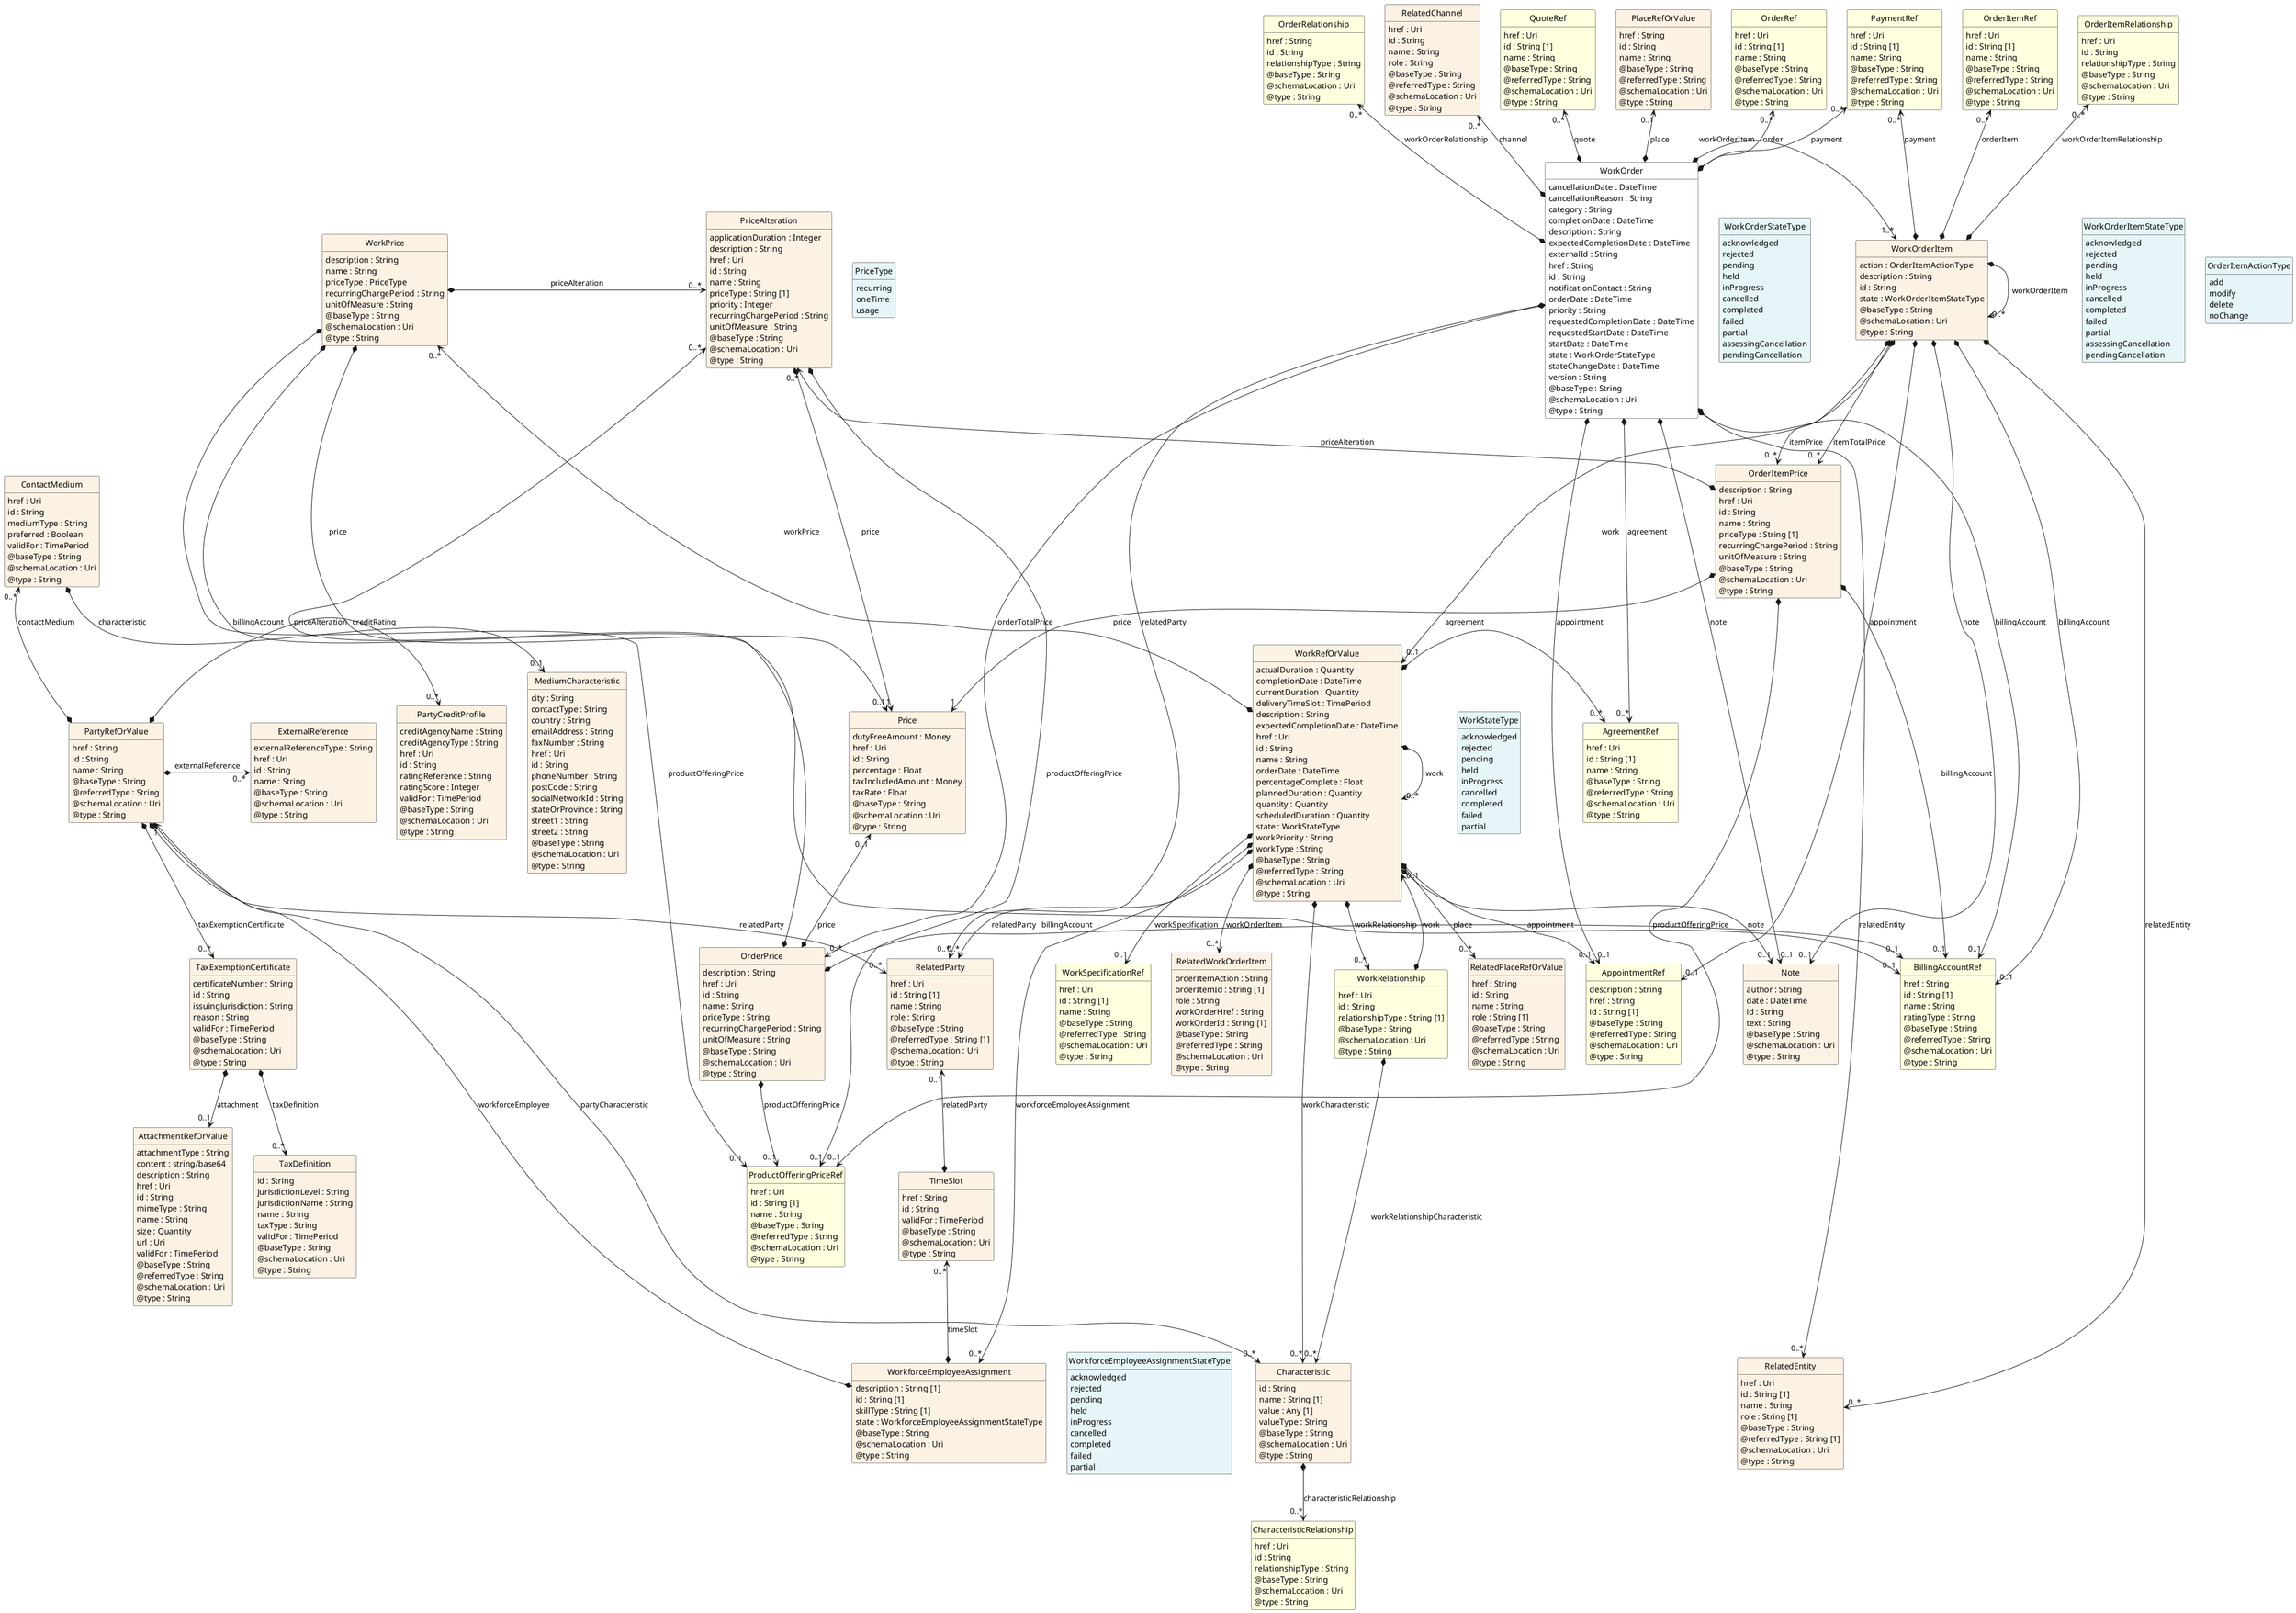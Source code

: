 @startuml
hide circle
hide methods
hide stereotype
show <<Enumeration>> stereotype
skinparam class {
   BackgroundColor<<Enumeration>> #E6F5F7
   BackgroundColor<<Ref>> #FFFFE0
   BackgroundColor<<Pivot>> #FFFFFFF
   BackgroundColor<<SimpleType>> #E2F0DA
   BackgroundColor #FCF2E3
}

class WorkOrder <<Pivot>> {
    cancellationDate : DateTime
    cancellationReason : String
    category : String
    completionDate : DateTime
    description : String
    expectedCompletionDate : DateTime
    externalId : String
    href : String
    id : String
    notificationContact : String
    orderDate : DateTime
    priority : String
    requestedCompletionDate : DateTime
    requestedStartDate : DateTime
    startDate : DateTime
    state : WorkOrderStateType
    stateChangeDate : DateTime
    version : String
    @baseType : String
    @schemaLocation : Uri
    @type : String
}

class Note  {
    author : String
    date : DateTime
    id : String
    text : String
    @baseType : String
    @schemaLocation : Uri
    @type : String
}

class RelatedChannel  {
    href : Uri
    id : String
    name : String
    role : String
    @baseType : String
    @referredType : String
    @schemaLocation : Uri
    @type : String
}

class AppointmentRef  <<Ref>> {
    description : String
    href : String
    id : String [1]
    @baseType : String
    @referredType : String
    @schemaLocation : Uri
    @type : String
}

class BillingAccountRef  <<Ref>> {
    href : String
    id : String [1]
    name : String
    ratingType : String
    @baseType : String
    @referredType : String
    @schemaLocation : Uri
    @type : String
}

class QuoteRef  <<Ref>> {
    href : Uri
    id : String [1]
    name : String
    @baseType : String
    @referredType : String
    @schemaLocation : Uri
    @type : String
}

class PaymentRef  <<Ref>> {
    href : Uri
    id : String [1]
    name : String
    @baseType : String
    @referredType : String
    @schemaLocation : Uri
    @type : String
}

class PlaceRefOrValue  {
    href : String
    id : String
    name : String
    @baseType : String
    @referredType : String
    @schemaLocation : Uri
    @type : String
}

class WorkOrderStateType <<Enumeration>> {
    acknowledged
    rejected
    pending
    held
    inProgress
    cancelled
    completed
    failed
    partial
    assessingCancellation
    pendingCancellation
}

class OrderRef  <<Ref>> {
    href : Uri
    id : String [1]
    name : String
    @baseType : String
    @referredType : String
    @schemaLocation : Uri
    @type : String
}

class AgreementRef  <<Ref>> {
    href : Uri
    id : String [1]
    name : String
    @baseType : String
    @referredType : String
    @schemaLocation : Uri
    @type : String
}

class OrderPrice  {
    description : String
    href : Uri
    id : String
    name : String
    priceType : String
    recurringChargePeriod : String
    unitOfMeasure : String
    @baseType : String
    @schemaLocation : Uri
    @type : String
}

class ProductOfferingPriceRef  <<Ref>> {
    href : Uri
    id : String [1]
    name : String
    @baseType : String
    @referredType : String
    @schemaLocation : Uri
    @type : String
}

class PriceAlteration  {
    applicationDuration : Integer
    description : String
    href : Uri
    id : String
    name : String
    priceType : String [1]
    priority : Integer
    recurringChargePeriod : String
    unitOfMeasure : String
    @baseType : String
    @schemaLocation : Uri
    @type : String
}

class Price  {
    dutyFreeAmount : Money
    href : Uri
    id : String
    percentage : Float
    taxIncludedAmount : Money
    taxRate : Float
    @baseType : String
    @schemaLocation : Uri
    @type : String
}

class RelatedEntity  {
    href : Uri
    id : String [1]
    name : String
    role : String [1]
    @baseType : String
    @referredType : String [1]
    @schemaLocation : Uri
    @type : String
}

class OrderRelationship  <<Ref>> {
    href : String
    id : String
    relationshipType : String
    @baseType : String
    @schemaLocation : Uri
    @type : String
}

class RelatedParty  {
    href : Uri
    id : String [1]
    name : String
    role : String
    @baseType : String
    @referredType : String [1]
    @schemaLocation : Uri
    @type : String
}

class WorkOrderItem  {
    action : OrderItemActionType
    description : String
    id : String
    state : WorkOrderItemStateType
    @baseType : String
    @schemaLocation : Uri
    @type : String
}

class OrderItemRef  <<Ref>> {
    href : Uri
    id : String [1]
    name : String
    @baseType : String
    @referredType : String
    @schemaLocation : Uri
    @type : String
}

class WorkRefOrValue  {
    actualDuration : Quantity
    completionDate : DateTime
    currentDuration : Quantity
    deliveryTimeSlot : TimePeriod
    description : String
    expectedCompletionDate : DateTime
    href : Uri
    id : String
    name : String
    orderDate : DateTime
    percentageComplete : Float
    plannedDuration : Quantity
    quantity : Quantity
    scheduledDuration : Quantity
    state : WorkStateType
    workPriority : String
    workType : String
    @baseType : String
    @referredType : String
    @schemaLocation : Uri
    @type : String
}

class WorkRelationship  <<Ref>> {
    href : Uri
    id : String
    relationshipType : String [1]
    @baseType : String
    @schemaLocation : Uri
    @type : String
}

class Characteristic  {
    id : String
    name : String [1]
    value : Any [1]
    valueType : String
    @baseType : String
    @schemaLocation : Uri
    @type : String
}

class CharacteristicRelationship  <<Ref>> {
    href : Uri
    id : String
    relationshipType : String
    @baseType : String
    @schemaLocation : Uri
    @type : String
}

class WorkPrice  {
    description : String
    name : String
    priceType : PriceType
    recurringChargePeriod : String
    unitOfMeasure : String
    @baseType : String
    @schemaLocation : Uri
    @type : String
}

class PriceType <<Enumeration>> {
    recurring
    oneTime
    usage
}

class WorkSpecificationRef  <<Ref>> {
    href : Uri
    id : String [1]
    name : String
    @baseType : String
    @referredType : String
    @schemaLocation : Uri
    @type : String
}

class RelatedPlaceRefOrValue  {
    href : String
    id : String
    name : String
    role : String [1]
    @baseType : String
    @referredType : String
    @schemaLocation : Uri
    @type : String
}

class WorkStateType <<Enumeration>> {
    acknowledged
    rejected
    pending
    held
    inProgress
    cancelled
    completed
    failed
    partial
}

class WorkforceEmployeeAssignment  {
    description : String [1]
    id : String [1]
    skillType : String [1]
    state : WorkforceEmployeeAssignmentStateType
    @baseType : String
    @schemaLocation : Uri
    @type : String
}

class TimeSlot  {
    href : String
    id : String
    validFor : TimePeriod
    @baseType : String
    @schemaLocation : Uri
    @type : String
}

class WorkforceEmployeeAssignmentStateType <<Enumeration>> {
    acknowledged
    rejected
    pending
    held
    inProgress
    cancelled
    completed
    failed
    partial
}

class PartyRefOrValue  {
    href : String
    id : String
    name : String
    @baseType : String
    @referredType : String
    @schemaLocation : Uri
    @type : String
}

class TaxExemptionCertificate  {
    certificateNumber : String
    id : String
    issuingJurisdiction : String
    reason : String
    validFor : TimePeriod
    @baseType : String
    @schemaLocation : Uri
    @type : String
}

class TaxDefinition  {
    id : String
    jurisdictionLevel : String
    jurisdictionName : String
    name : String
    taxType : String
    validFor : TimePeriod
    @baseType : String
    @schemaLocation : Uri
    @type : String
}

class AttachmentRefOrValue  {
    attachmentType : String
    content : string/base64
    description : String
    href : Uri
    id : String
    mimeType : String
    name : String
    size : Quantity
    url : Uri
    validFor : TimePeriod
    @baseType : String
    @referredType : String
    @schemaLocation : Uri
    @type : String
}

class ContactMedium  {
    href : Uri
    id : String
    mediumType : String
    preferred : Boolean
    validFor : TimePeriod
    @baseType : String
    @schemaLocation : Uri
    @type : String
}

class MediumCharacteristic  {
    city : String
    contactType : String
    country : String
    emailAddress : String
    faxNumber : String
    href : Uri
    id : String
    phoneNumber : String
    postCode : String
    socialNetworkId : String
    stateOrProvince : String
    street1 : String
    street2 : String
    @baseType : String
    @schemaLocation : Uri
    @type : String
}

class ExternalReference  {
    externalReferenceType : String
    href : Uri
    id : String
    name : String
    @baseType : String
    @schemaLocation : Uri
    @type : String
}

class PartyCreditProfile  {
    creditAgencyName : String
    creditAgencyType : String
    href : Uri
    id : String
    ratingReference : String
    ratingScore : Integer
    validFor : TimePeriod
    @baseType : String
    @schemaLocation : Uri
    @type : String
}

class RelatedWorkOrderItem  {
    orderItemAction : String
    orderItemId : String [1]
    role : String
    workOrderHref : String
    workOrderId : String [1]
    @baseType : String
    @referredType : String
    @schemaLocation : Uri
    @type : String
}

class OrderItemPrice  {
    description : String
    href : Uri
    id : String
    name : String
    priceType : String [1]
    recurringChargePeriod : String
    unitOfMeasure : String
    @baseType : String
    @schemaLocation : Uri
    @type : String
}

class OrderItemRelationship  <<Ref>> {
    href : Uri
    id : String
    relationshipType : String
    @baseType : String
    @schemaLocation : Uri
    @type : String
}

class OrderItemActionType <<Enumeration>> {
    add
    modify
    delete
    noChange
}

class WorkOrderItemStateType <<Enumeration>> {
    acknowledged
    rejected
    pending
    held
    inProgress
    cancelled
    completed
    failed
    partial
    assessingCancellation
    pendingCancellation
}

WorkOrder *-right-> "1..*" WorkOrderItem : workOrderItem

PaymentRef "0..*" <--* WorkOrder : payment

PaymentRef "0..*" <--* WorkOrderItem : payment

WorkOrderItem *-->  "0..*" RelatedEntity : relatedEntity

WorkOrder *-->  "0..*" RelatedEntity : relatedEntity

WorkOrder *-->  "0..*" AgreementRef : agreement

WorkOrderStateType <-left[hidden]- WorkOrder

WorkOrder *-->  "0..1" Note : note

Note -right[hidden]-> RelatedEntity

WorkOrder *-->  "0..1" AppointmentRef : appointment

AppointmentRef -right[hidden]-> Note

WorkOrder *-->  "0..*" RelatedParty : relatedParty

RelatedParty -right[hidden]-> AppointmentRef

WorkOrder *-->  "0..1" BillingAccountRef : billingAccount

BillingAccountRef -right[hidden]-> RelatedParty

WorkOrder *-->  "0..*" OrderPrice : orderTotalPrice

OrderPrice -right[hidden]-> BillingAccountRef

WorkOrderItem *-right-> "0..*" WorkOrderItem : workOrderItem

OrderItemPrice *-->  "0..1" BillingAccountRef : billingAccount

WorkOrderItem *-->  "0..*" OrderItemPrice : itemPrice

WorkOrderItem *-->  "0..*" OrderItemPrice : itemTotalPrice

AgreementRef "0..*" <-left-* WorkRefOrValue : agreement

WorkOrderItem *-->  "0..1" WorkRefOrValue : work

WorkOrderItem *-->  "0..1" BillingAccountRef : billingAccount

WorkOrderItem *-->  "0..1" Note : note

WorkOrderItem *-->  "0..1" AppointmentRef : appointment

WorkOrderItem -right[hidden]-> WorkOrderItemStateType

WorkOrderItemStateType -right[hidden]-> OrderItemActionType

PriceAlteration *-->  "0..1" ProductOfferingPriceRef : productOfferingPrice

PriceAlteration *-->  "1" Price : price

WorkRefOrValue *-right-> "0..*" WorkRefOrValue : work

PriceAlteration "0..*" <-left-* WorkPrice : priceAlteration

WorkPrice "0..*" <--* WorkRefOrValue : workPrice

WorkRefOrValue *-->  "0..1" AppointmentRef : appointment

WorkRefOrValue *-->  "0..1" Note : note

WorkRefOrValue *-->  "0..*" RelatedParty : relatedParty

WorkRefOrValue *-->  "0..*" WorkRelationship : workRelationship

WorkRefOrValue -right[hidden]-> WorkStateType

WorkRefOrValue *-->  "0..*" Characteristic : workCharacteristic

RelatedEntity <-left[hidden]- Characteristic

WorkRefOrValue *-->  "0..*" WorkforceEmployeeAssignment : workforceEmployeeAssignment

Characteristic <-left[hidden]- WorkforceEmployeeAssignment

PriceAlteration "0..*" <--* OrderPrice : priceAlteration

Price "0..1" <--* OrderPrice : price

OrderPrice *-->  "0..1" BillingAccountRef : billingAccount

OrderPrice *-->  "0..1" ProductOfferingPriceRef : productOfferingPrice

WorkRefOrValue "0..1" <--* WorkRelationship : work

WorkRelationship *-->  "0..*" Characteristic : workRelationshipCharacteristic

WorkPrice *-->  "0..1" ProductOfferingPriceRef : productOfferingPrice

WorkPrice *-->  "0..1" Price : price

WorkPrice *-->  "0..1" BillingAccountRef : billingAccount

WorkPrice -right[hidden]-> PriceType

RelatedParty "0..1" <--* TimeSlot : relatedParty

TimeSlot "0..*" <--* WorkforceEmployeeAssignment : timeSlot

RelatedParty "0..*" <--* PartyRefOrValue : relatedParty

PartyRefOrValue "1" <--* WorkforceEmployeeAssignment : workforceEmployee

WorkforceEmployeeAssignment -right[hidden]-> WorkforceEmployeeAssignmentStateType

PartyRefOrValue *-->  "0..*" Characteristic : partyCharacteristic

PriceAlteration "0..*" <--* OrderItemPrice : priceAlteration

OrderItemPrice *-->  "0..1" ProductOfferingPriceRef : productOfferingPrice

OrderItemPrice *-->  "1" Price : price

OrderRef "0..*" <--* WorkOrder : order

PlaceRefOrValue "0..1" <--* WorkOrder : place

QuoteRef "0..*" <--* WorkOrder : quote

RelatedChannel "0..*" <--* WorkOrder : channel

OrderRelationship "0..*" <--* WorkOrder : workOrderRelationship

WorkRefOrValue *-->  "0..*" RelatedPlaceRefOrValue : place

RelatedEntity <-left[hidden]- RelatedPlaceRefOrValue

WorkRefOrValue *-->  "0..*" RelatedWorkOrderItem : workOrderItem

RelatedPlaceRefOrValue <-left[hidden]- RelatedWorkOrderItem

WorkRefOrValue *-->  "0..1" WorkSpecificationRef : workSpecification

RelatedWorkOrderItem <-left[hidden]- WorkSpecificationRef

OrderItemRef "0..*" <--* WorkOrderItem : orderItem

OrderItemRelationship "0..*" <--* WorkOrderItem : workOrderItemRelationship

PartyCreditProfile "0..*" <-left-* PartyRefOrValue : creditRating

PartyRefOrValue *-right-> "0..*" ExternalReference : externalReference

ContactMedium "0..*" <--* PartyRefOrValue : contactMedium

PartyRefOrValue *-->  "0..*" TaxExemptionCertificate : taxExemptionCertificate

TaxExemptionCertificate -right[hidden]-> OrderPrice

TaxExemptionCertificate *-->  "0..*" TaxDefinition : taxDefinition

TaxExemptionCertificate *-->  "0..1" AttachmentRefOrValue : attachment

Characteristic *-->  "0..*" CharacteristicRelationship : characteristicRelationship

ContactMedium *-->  "0..1" MediumCharacteristic : characteristic

@enduml